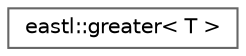 digraph "类继承关系图"
{
 // LATEX_PDF_SIZE
  bgcolor="transparent";
  edge [fontname=Helvetica,fontsize=10,labelfontname=Helvetica,labelfontsize=10];
  node [fontname=Helvetica,fontsize=10,shape=box,height=0.2,width=0.4];
  rankdir="LR";
  Node0 [id="Node000000",label="eastl::greater\< T \>",height=0.2,width=0.4,color="grey40", fillcolor="white", style="filled",URL="$structeastl_1_1greater.html",tooltip=" "];
}
